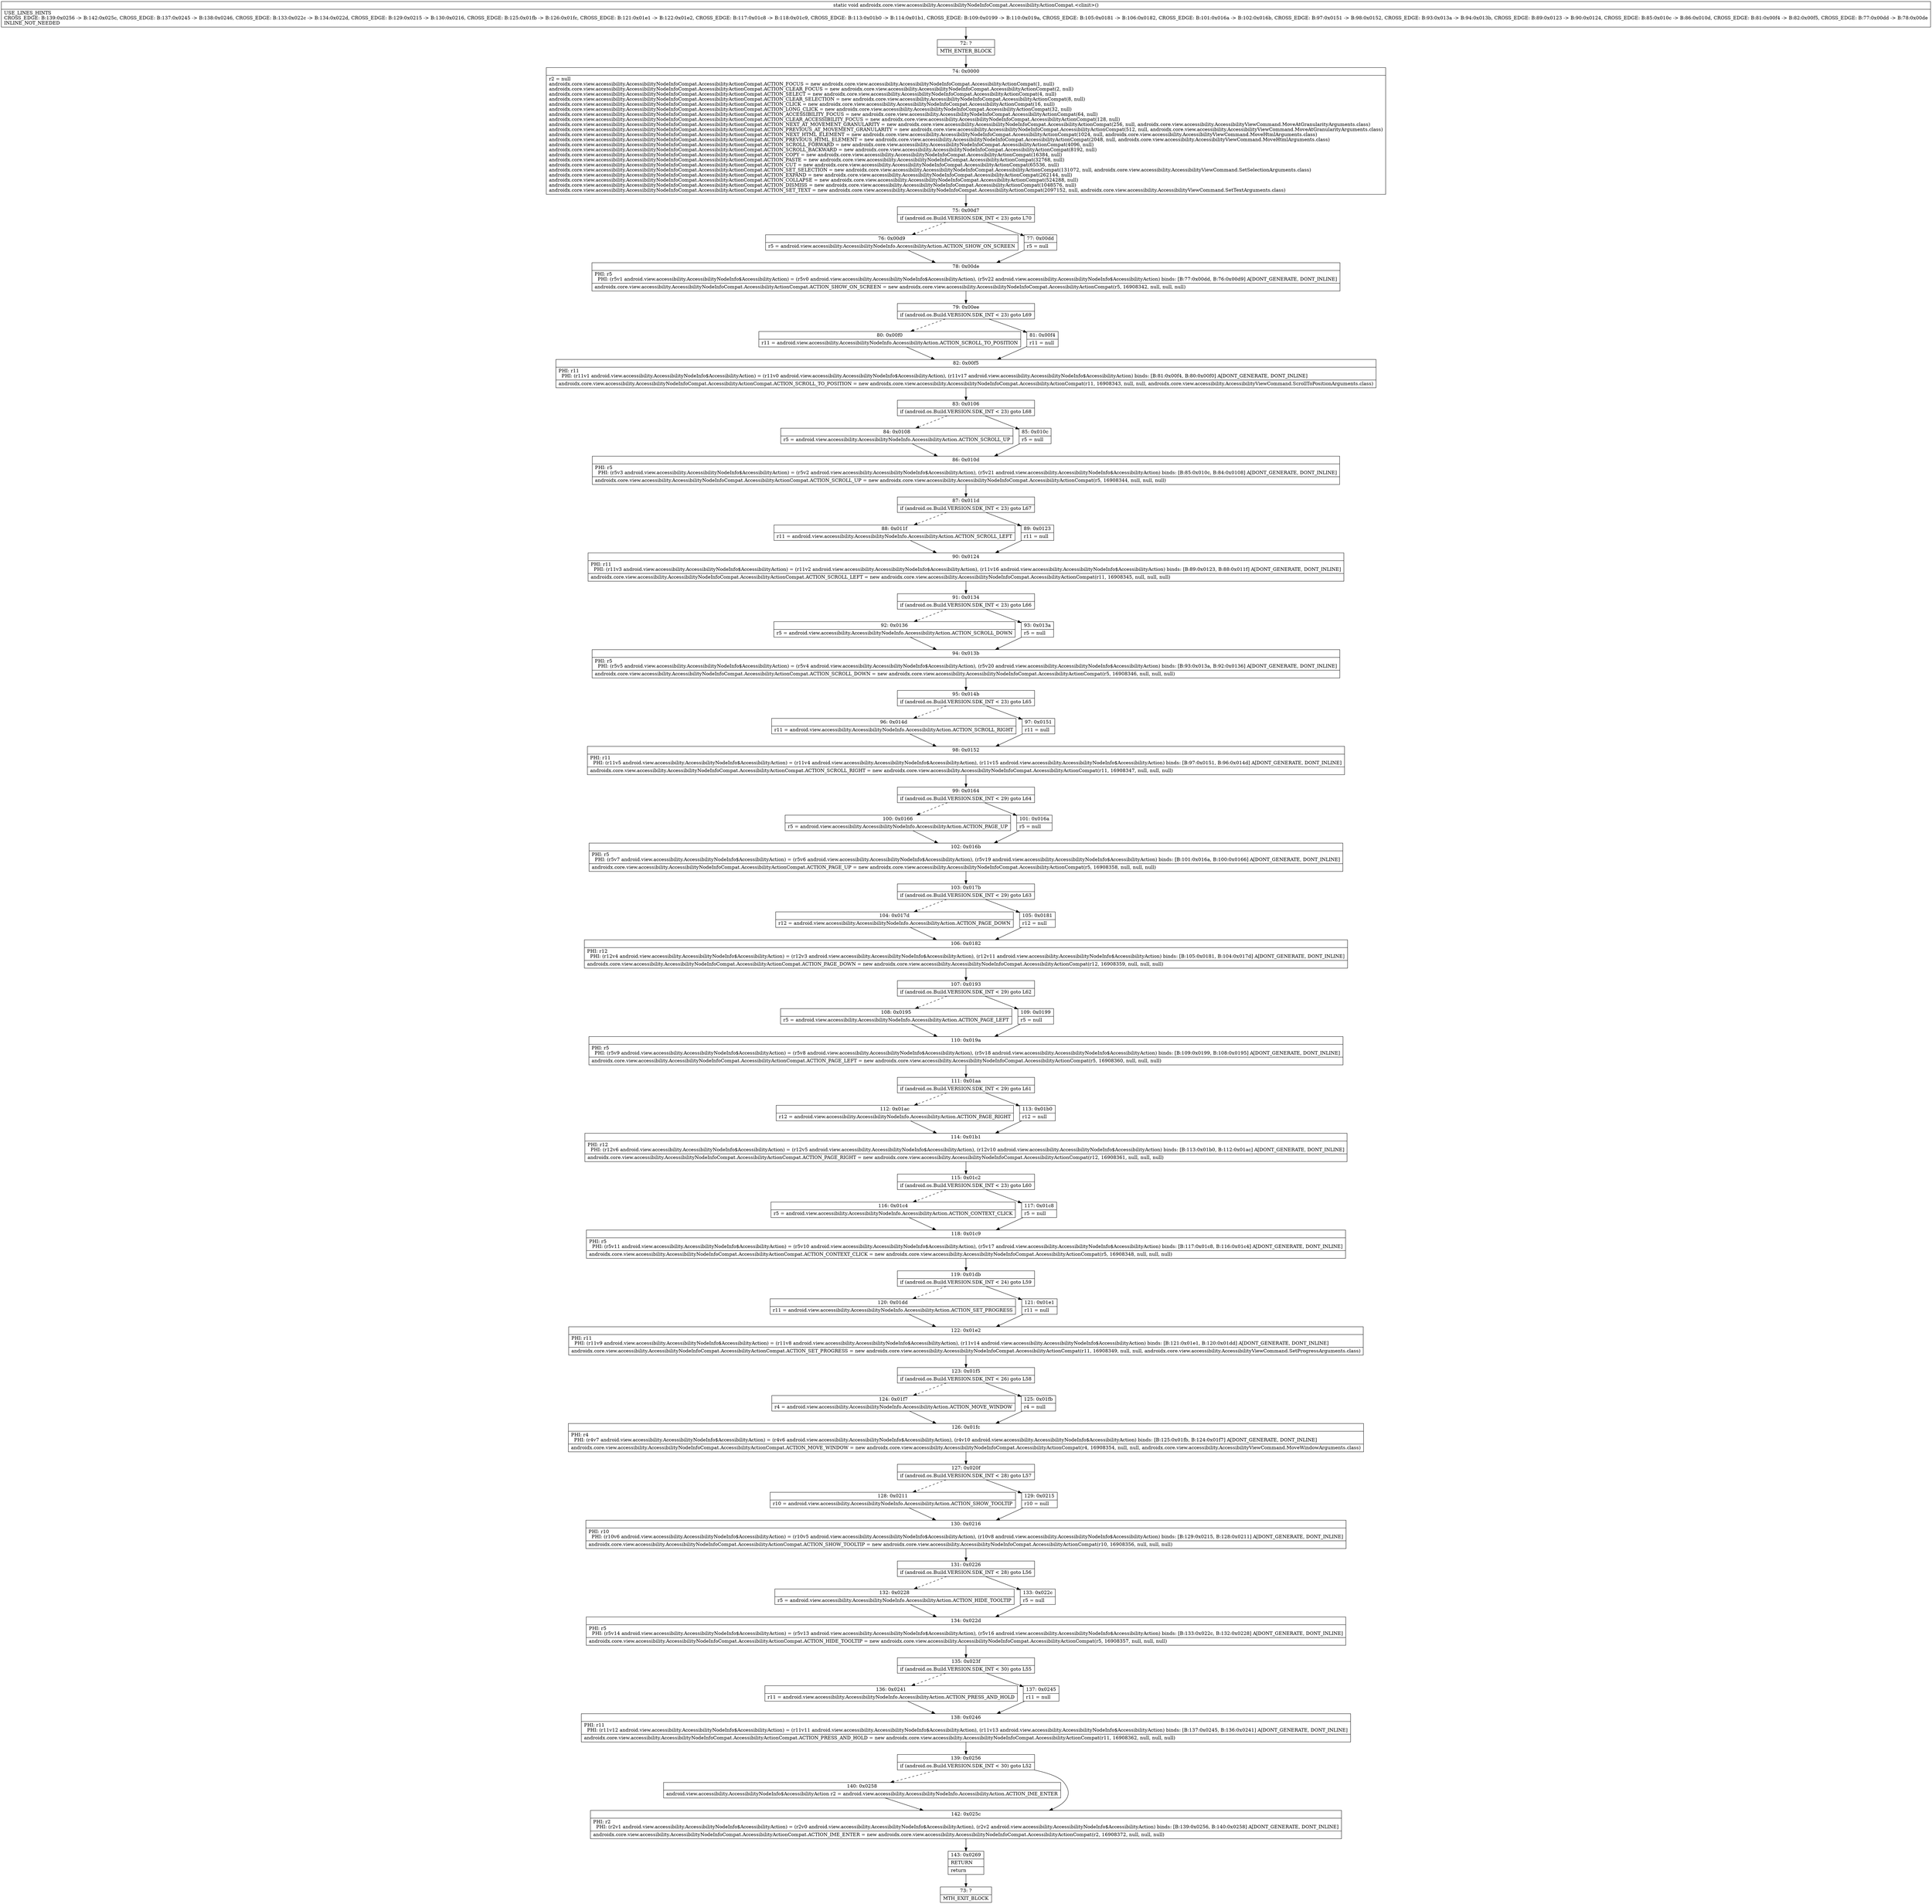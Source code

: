 digraph "CFG forandroidx.core.view.accessibility.AccessibilityNodeInfoCompat.AccessibilityActionCompat.\<clinit\>()V" {
Node_72 [shape=record,label="{72\:\ ?|MTH_ENTER_BLOCK\l}"];
Node_74 [shape=record,label="{74\:\ 0x0000|r2 = null\landroidx.core.view.accessibility.AccessibilityNodeInfoCompat.AccessibilityActionCompat.ACTION_FOCUS = new androidx.core.view.accessibility.AccessibilityNodeInfoCompat.AccessibilityActionCompat(1, null)\landroidx.core.view.accessibility.AccessibilityNodeInfoCompat.AccessibilityActionCompat.ACTION_CLEAR_FOCUS = new androidx.core.view.accessibility.AccessibilityNodeInfoCompat.AccessibilityActionCompat(2, null)\landroidx.core.view.accessibility.AccessibilityNodeInfoCompat.AccessibilityActionCompat.ACTION_SELECT = new androidx.core.view.accessibility.AccessibilityNodeInfoCompat.AccessibilityActionCompat(4, null)\landroidx.core.view.accessibility.AccessibilityNodeInfoCompat.AccessibilityActionCompat.ACTION_CLEAR_SELECTION = new androidx.core.view.accessibility.AccessibilityNodeInfoCompat.AccessibilityActionCompat(8, null)\landroidx.core.view.accessibility.AccessibilityNodeInfoCompat.AccessibilityActionCompat.ACTION_CLICK = new androidx.core.view.accessibility.AccessibilityNodeInfoCompat.AccessibilityActionCompat(16, null)\landroidx.core.view.accessibility.AccessibilityNodeInfoCompat.AccessibilityActionCompat.ACTION_LONG_CLICK = new androidx.core.view.accessibility.AccessibilityNodeInfoCompat.AccessibilityActionCompat(32, null)\landroidx.core.view.accessibility.AccessibilityNodeInfoCompat.AccessibilityActionCompat.ACTION_ACCESSIBILITY_FOCUS = new androidx.core.view.accessibility.AccessibilityNodeInfoCompat.AccessibilityActionCompat(64, null)\landroidx.core.view.accessibility.AccessibilityNodeInfoCompat.AccessibilityActionCompat.ACTION_CLEAR_ACCESSIBILITY_FOCUS = new androidx.core.view.accessibility.AccessibilityNodeInfoCompat.AccessibilityActionCompat(128, null)\landroidx.core.view.accessibility.AccessibilityNodeInfoCompat.AccessibilityActionCompat.ACTION_NEXT_AT_MOVEMENT_GRANULARITY = new androidx.core.view.accessibility.AccessibilityNodeInfoCompat.AccessibilityActionCompat(256, null, androidx.core.view.accessibility.AccessibilityViewCommand.MoveAtGranularityArguments.class)\landroidx.core.view.accessibility.AccessibilityNodeInfoCompat.AccessibilityActionCompat.ACTION_PREVIOUS_AT_MOVEMENT_GRANULARITY = new androidx.core.view.accessibility.AccessibilityNodeInfoCompat.AccessibilityActionCompat(512, null, androidx.core.view.accessibility.AccessibilityViewCommand.MoveAtGranularityArguments.class)\landroidx.core.view.accessibility.AccessibilityNodeInfoCompat.AccessibilityActionCompat.ACTION_NEXT_HTML_ELEMENT = new androidx.core.view.accessibility.AccessibilityNodeInfoCompat.AccessibilityActionCompat(1024, null, androidx.core.view.accessibility.AccessibilityViewCommand.MoveHtmlArguments.class)\landroidx.core.view.accessibility.AccessibilityNodeInfoCompat.AccessibilityActionCompat.ACTION_PREVIOUS_HTML_ELEMENT = new androidx.core.view.accessibility.AccessibilityNodeInfoCompat.AccessibilityActionCompat(2048, null, androidx.core.view.accessibility.AccessibilityViewCommand.MoveHtmlArguments.class)\landroidx.core.view.accessibility.AccessibilityNodeInfoCompat.AccessibilityActionCompat.ACTION_SCROLL_FORWARD = new androidx.core.view.accessibility.AccessibilityNodeInfoCompat.AccessibilityActionCompat(4096, null)\landroidx.core.view.accessibility.AccessibilityNodeInfoCompat.AccessibilityActionCompat.ACTION_SCROLL_BACKWARD = new androidx.core.view.accessibility.AccessibilityNodeInfoCompat.AccessibilityActionCompat(8192, null)\landroidx.core.view.accessibility.AccessibilityNodeInfoCompat.AccessibilityActionCompat.ACTION_COPY = new androidx.core.view.accessibility.AccessibilityNodeInfoCompat.AccessibilityActionCompat(16384, null)\landroidx.core.view.accessibility.AccessibilityNodeInfoCompat.AccessibilityActionCompat.ACTION_PASTE = new androidx.core.view.accessibility.AccessibilityNodeInfoCompat.AccessibilityActionCompat(32768, null)\landroidx.core.view.accessibility.AccessibilityNodeInfoCompat.AccessibilityActionCompat.ACTION_CUT = new androidx.core.view.accessibility.AccessibilityNodeInfoCompat.AccessibilityActionCompat(65536, null)\landroidx.core.view.accessibility.AccessibilityNodeInfoCompat.AccessibilityActionCompat.ACTION_SET_SELECTION = new androidx.core.view.accessibility.AccessibilityNodeInfoCompat.AccessibilityActionCompat(131072, null, androidx.core.view.accessibility.AccessibilityViewCommand.SetSelectionArguments.class)\landroidx.core.view.accessibility.AccessibilityNodeInfoCompat.AccessibilityActionCompat.ACTION_EXPAND = new androidx.core.view.accessibility.AccessibilityNodeInfoCompat.AccessibilityActionCompat(262144, null)\landroidx.core.view.accessibility.AccessibilityNodeInfoCompat.AccessibilityActionCompat.ACTION_COLLAPSE = new androidx.core.view.accessibility.AccessibilityNodeInfoCompat.AccessibilityActionCompat(524288, null)\landroidx.core.view.accessibility.AccessibilityNodeInfoCompat.AccessibilityActionCompat.ACTION_DISMISS = new androidx.core.view.accessibility.AccessibilityNodeInfoCompat.AccessibilityActionCompat(1048576, null)\landroidx.core.view.accessibility.AccessibilityNodeInfoCompat.AccessibilityActionCompat.ACTION_SET_TEXT = new androidx.core.view.accessibility.AccessibilityNodeInfoCompat.AccessibilityActionCompat(2097152, null, androidx.core.view.accessibility.AccessibilityViewCommand.SetTextArguments.class)\l}"];
Node_75 [shape=record,label="{75\:\ 0x00d7|if (android.os.Build.VERSION.SDK_INT \< 23) goto L70\l}"];
Node_76 [shape=record,label="{76\:\ 0x00d9|r5 = android.view.accessibility.AccessibilityNodeInfo.AccessibilityAction.ACTION_SHOW_ON_SCREEN\l}"];
Node_78 [shape=record,label="{78\:\ 0x00de|PHI: r5 \l  PHI: (r5v1 android.view.accessibility.AccessibilityNodeInfo$AccessibilityAction) = (r5v0 android.view.accessibility.AccessibilityNodeInfo$AccessibilityAction), (r5v22 android.view.accessibility.AccessibilityNodeInfo$AccessibilityAction) binds: [B:77:0x00dd, B:76:0x00d9] A[DONT_GENERATE, DONT_INLINE]\l|androidx.core.view.accessibility.AccessibilityNodeInfoCompat.AccessibilityActionCompat.ACTION_SHOW_ON_SCREEN = new androidx.core.view.accessibility.AccessibilityNodeInfoCompat.AccessibilityActionCompat(r5, 16908342, null, null, null)\l}"];
Node_79 [shape=record,label="{79\:\ 0x00ee|if (android.os.Build.VERSION.SDK_INT \< 23) goto L69\l}"];
Node_80 [shape=record,label="{80\:\ 0x00f0|r11 = android.view.accessibility.AccessibilityNodeInfo.AccessibilityAction.ACTION_SCROLL_TO_POSITION\l}"];
Node_82 [shape=record,label="{82\:\ 0x00f5|PHI: r11 \l  PHI: (r11v1 android.view.accessibility.AccessibilityNodeInfo$AccessibilityAction) = (r11v0 android.view.accessibility.AccessibilityNodeInfo$AccessibilityAction), (r11v17 android.view.accessibility.AccessibilityNodeInfo$AccessibilityAction) binds: [B:81:0x00f4, B:80:0x00f0] A[DONT_GENERATE, DONT_INLINE]\l|androidx.core.view.accessibility.AccessibilityNodeInfoCompat.AccessibilityActionCompat.ACTION_SCROLL_TO_POSITION = new androidx.core.view.accessibility.AccessibilityNodeInfoCompat.AccessibilityActionCompat(r11, 16908343, null, null, androidx.core.view.accessibility.AccessibilityViewCommand.ScrollToPositionArguments.class)\l}"];
Node_83 [shape=record,label="{83\:\ 0x0106|if (android.os.Build.VERSION.SDK_INT \< 23) goto L68\l}"];
Node_84 [shape=record,label="{84\:\ 0x0108|r5 = android.view.accessibility.AccessibilityNodeInfo.AccessibilityAction.ACTION_SCROLL_UP\l}"];
Node_86 [shape=record,label="{86\:\ 0x010d|PHI: r5 \l  PHI: (r5v3 android.view.accessibility.AccessibilityNodeInfo$AccessibilityAction) = (r5v2 android.view.accessibility.AccessibilityNodeInfo$AccessibilityAction), (r5v21 android.view.accessibility.AccessibilityNodeInfo$AccessibilityAction) binds: [B:85:0x010c, B:84:0x0108] A[DONT_GENERATE, DONT_INLINE]\l|androidx.core.view.accessibility.AccessibilityNodeInfoCompat.AccessibilityActionCompat.ACTION_SCROLL_UP = new androidx.core.view.accessibility.AccessibilityNodeInfoCompat.AccessibilityActionCompat(r5, 16908344, null, null, null)\l}"];
Node_87 [shape=record,label="{87\:\ 0x011d|if (android.os.Build.VERSION.SDK_INT \< 23) goto L67\l}"];
Node_88 [shape=record,label="{88\:\ 0x011f|r11 = android.view.accessibility.AccessibilityNodeInfo.AccessibilityAction.ACTION_SCROLL_LEFT\l}"];
Node_90 [shape=record,label="{90\:\ 0x0124|PHI: r11 \l  PHI: (r11v3 android.view.accessibility.AccessibilityNodeInfo$AccessibilityAction) = (r11v2 android.view.accessibility.AccessibilityNodeInfo$AccessibilityAction), (r11v16 android.view.accessibility.AccessibilityNodeInfo$AccessibilityAction) binds: [B:89:0x0123, B:88:0x011f] A[DONT_GENERATE, DONT_INLINE]\l|androidx.core.view.accessibility.AccessibilityNodeInfoCompat.AccessibilityActionCompat.ACTION_SCROLL_LEFT = new androidx.core.view.accessibility.AccessibilityNodeInfoCompat.AccessibilityActionCompat(r11, 16908345, null, null, null)\l}"];
Node_91 [shape=record,label="{91\:\ 0x0134|if (android.os.Build.VERSION.SDK_INT \< 23) goto L66\l}"];
Node_92 [shape=record,label="{92\:\ 0x0136|r5 = android.view.accessibility.AccessibilityNodeInfo.AccessibilityAction.ACTION_SCROLL_DOWN\l}"];
Node_94 [shape=record,label="{94\:\ 0x013b|PHI: r5 \l  PHI: (r5v5 android.view.accessibility.AccessibilityNodeInfo$AccessibilityAction) = (r5v4 android.view.accessibility.AccessibilityNodeInfo$AccessibilityAction), (r5v20 android.view.accessibility.AccessibilityNodeInfo$AccessibilityAction) binds: [B:93:0x013a, B:92:0x0136] A[DONT_GENERATE, DONT_INLINE]\l|androidx.core.view.accessibility.AccessibilityNodeInfoCompat.AccessibilityActionCompat.ACTION_SCROLL_DOWN = new androidx.core.view.accessibility.AccessibilityNodeInfoCompat.AccessibilityActionCompat(r5, 16908346, null, null, null)\l}"];
Node_95 [shape=record,label="{95\:\ 0x014b|if (android.os.Build.VERSION.SDK_INT \< 23) goto L65\l}"];
Node_96 [shape=record,label="{96\:\ 0x014d|r11 = android.view.accessibility.AccessibilityNodeInfo.AccessibilityAction.ACTION_SCROLL_RIGHT\l}"];
Node_98 [shape=record,label="{98\:\ 0x0152|PHI: r11 \l  PHI: (r11v5 android.view.accessibility.AccessibilityNodeInfo$AccessibilityAction) = (r11v4 android.view.accessibility.AccessibilityNodeInfo$AccessibilityAction), (r11v15 android.view.accessibility.AccessibilityNodeInfo$AccessibilityAction) binds: [B:97:0x0151, B:96:0x014d] A[DONT_GENERATE, DONT_INLINE]\l|androidx.core.view.accessibility.AccessibilityNodeInfoCompat.AccessibilityActionCompat.ACTION_SCROLL_RIGHT = new androidx.core.view.accessibility.AccessibilityNodeInfoCompat.AccessibilityActionCompat(r11, 16908347, null, null, null)\l}"];
Node_99 [shape=record,label="{99\:\ 0x0164|if (android.os.Build.VERSION.SDK_INT \< 29) goto L64\l}"];
Node_100 [shape=record,label="{100\:\ 0x0166|r5 = android.view.accessibility.AccessibilityNodeInfo.AccessibilityAction.ACTION_PAGE_UP\l}"];
Node_102 [shape=record,label="{102\:\ 0x016b|PHI: r5 \l  PHI: (r5v7 android.view.accessibility.AccessibilityNodeInfo$AccessibilityAction) = (r5v6 android.view.accessibility.AccessibilityNodeInfo$AccessibilityAction), (r5v19 android.view.accessibility.AccessibilityNodeInfo$AccessibilityAction) binds: [B:101:0x016a, B:100:0x0166] A[DONT_GENERATE, DONT_INLINE]\l|androidx.core.view.accessibility.AccessibilityNodeInfoCompat.AccessibilityActionCompat.ACTION_PAGE_UP = new androidx.core.view.accessibility.AccessibilityNodeInfoCompat.AccessibilityActionCompat(r5, 16908358, null, null, null)\l}"];
Node_103 [shape=record,label="{103\:\ 0x017b|if (android.os.Build.VERSION.SDK_INT \< 29) goto L63\l}"];
Node_104 [shape=record,label="{104\:\ 0x017d|r12 = android.view.accessibility.AccessibilityNodeInfo.AccessibilityAction.ACTION_PAGE_DOWN\l}"];
Node_106 [shape=record,label="{106\:\ 0x0182|PHI: r12 \l  PHI: (r12v4 android.view.accessibility.AccessibilityNodeInfo$AccessibilityAction) = (r12v3 android.view.accessibility.AccessibilityNodeInfo$AccessibilityAction), (r12v11 android.view.accessibility.AccessibilityNodeInfo$AccessibilityAction) binds: [B:105:0x0181, B:104:0x017d] A[DONT_GENERATE, DONT_INLINE]\l|androidx.core.view.accessibility.AccessibilityNodeInfoCompat.AccessibilityActionCompat.ACTION_PAGE_DOWN = new androidx.core.view.accessibility.AccessibilityNodeInfoCompat.AccessibilityActionCompat(r12, 16908359, null, null, null)\l}"];
Node_107 [shape=record,label="{107\:\ 0x0193|if (android.os.Build.VERSION.SDK_INT \< 29) goto L62\l}"];
Node_108 [shape=record,label="{108\:\ 0x0195|r5 = android.view.accessibility.AccessibilityNodeInfo.AccessibilityAction.ACTION_PAGE_LEFT\l}"];
Node_110 [shape=record,label="{110\:\ 0x019a|PHI: r5 \l  PHI: (r5v9 android.view.accessibility.AccessibilityNodeInfo$AccessibilityAction) = (r5v8 android.view.accessibility.AccessibilityNodeInfo$AccessibilityAction), (r5v18 android.view.accessibility.AccessibilityNodeInfo$AccessibilityAction) binds: [B:109:0x0199, B:108:0x0195] A[DONT_GENERATE, DONT_INLINE]\l|androidx.core.view.accessibility.AccessibilityNodeInfoCompat.AccessibilityActionCompat.ACTION_PAGE_LEFT = new androidx.core.view.accessibility.AccessibilityNodeInfoCompat.AccessibilityActionCompat(r5, 16908360, null, null, null)\l}"];
Node_111 [shape=record,label="{111\:\ 0x01aa|if (android.os.Build.VERSION.SDK_INT \< 29) goto L61\l}"];
Node_112 [shape=record,label="{112\:\ 0x01ac|r12 = android.view.accessibility.AccessibilityNodeInfo.AccessibilityAction.ACTION_PAGE_RIGHT\l}"];
Node_114 [shape=record,label="{114\:\ 0x01b1|PHI: r12 \l  PHI: (r12v6 android.view.accessibility.AccessibilityNodeInfo$AccessibilityAction) = (r12v5 android.view.accessibility.AccessibilityNodeInfo$AccessibilityAction), (r12v10 android.view.accessibility.AccessibilityNodeInfo$AccessibilityAction) binds: [B:113:0x01b0, B:112:0x01ac] A[DONT_GENERATE, DONT_INLINE]\l|androidx.core.view.accessibility.AccessibilityNodeInfoCompat.AccessibilityActionCompat.ACTION_PAGE_RIGHT = new androidx.core.view.accessibility.AccessibilityNodeInfoCompat.AccessibilityActionCompat(r12, 16908361, null, null, null)\l}"];
Node_115 [shape=record,label="{115\:\ 0x01c2|if (android.os.Build.VERSION.SDK_INT \< 23) goto L60\l}"];
Node_116 [shape=record,label="{116\:\ 0x01c4|r5 = android.view.accessibility.AccessibilityNodeInfo.AccessibilityAction.ACTION_CONTEXT_CLICK\l}"];
Node_118 [shape=record,label="{118\:\ 0x01c9|PHI: r5 \l  PHI: (r5v11 android.view.accessibility.AccessibilityNodeInfo$AccessibilityAction) = (r5v10 android.view.accessibility.AccessibilityNodeInfo$AccessibilityAction), (r5v17 android.view.accessibility.AccessibilityNodeInfo$AccessibilityAction) binds: [B:117:0x01c8, B:116:0x01c4] A[DONT_GENERATE, DONT_INLINE]\l|androidx.core.view.accessibility.AccessibilityNodeInfoCompat.AccessibilityActionCompat.ACTION_CONTEXT_CLICK = new androidx.core.view.accessibility.AccessibilityNodeInfoCompat.AccessibilityActionCompat(r5, 16908348, null, null, null)\l}"];
Node_119 [shape=record,label="{119\:\ 0x01db|if (android.os.Build.VERSION.SDK_INT \< 24) goto L59\l}"];
Node_120 [shape=record,label="{120\:\ 0x01dd|r11 = android.view.accessibility.AccessibilityNodeInfo.AccessibilityAction.ACTION_SET_PROGRESS\l}"];
Node_122 [shape=record,label="{122\:\ 0x01e2|PHI: r11 \l  PHI: (r11v9 android.view.accessibility.AccessibilityNodeInfo$AccessibilityAction) = (r11v8 android.view.accessibility.AccessibilityNodeInfo$AccessibilityAction), (r11v14 android.view.accessibility.AccessibilityNodeInfo$AccessibilityAction) binds: [B:121:0x01e1, B:120:0x01dd] A[DONT_GENERATE, DONT_INLINE]\l|androidx.core.view.accessibility.AccessibilityNodeInfoCompat.AccessibilityActionCompat.ACTION_SET_PROGRESS = new androidx.core.view.accessibility.AccessibilityNodeInfoCompat.AccessibilityActionCompat(r11, 16908349, null, null, androidx.core.view.accessibility.AccessibilityViewCommand.SetProgressArguments.class)\l}"];
Node_123 [shape=record,label="{123\:\ 0x01f5|if (android.os.Build.VERSION.SDK_INT \< 26) goto L58\l}"];
Node_124 [shape=record,label="{124\:\ 0x01f7|r4 = android.view.accessibility.AccessibilityNodeInfo.AccessibilityAction.ACTION_MOVE_WINDOW\l}"];
Node_126 [shape=record,label="{126\:\ 0x01fc|PHI: r4 \l  PHI: (r4v7 android.view.accessibility.AccessibilityNodeInfo$AccessibilityAction) = (r4v6 android.view.accessibility.AccessibilityNodeInfo$AccessibilityAction), (r4v10 android.view.accessibility.AccessibilityNodeInfo$AccessibilityAction) binds: [B:125:0x01fb, B:124:0x01f7] A[DONT_GENERATE, DONT_INLINE]\l|androidx.core.view.accessibility.AccessibilityNodeInfoCompat.AccessibilityActionCompat.ACTION_MOVE_WINDOW = new androidx.core.view.accessibility.AccessibilityNodeInfoCompat.AccessibilityActionCompat(r4, 16908354, null, null, androidx.core.view.accessibility.AccessibilityViewCommand.MoveWindowArguments.class)\l}"];
Node_127 [shape=record,label="{127\:\ 0x020f|if (android.os.Build.VERSION.SDK_INT \< 28) goto L57\l}"];
Node_128 [shape=record,label="{128\:\ 0x0211|r10 = android.view.accessibility.AccessibilityNodeInfo.AccessibilityAction.ACTION_SHOW_TOOLTIP\l}"];
Node_130 [shape=record,label="{130\:\ 0x0216|PHI: r10 \l  PHI: (r10v6 android.view.accessibility.AccessibilityNodeInfo$AccessibilityAction) = (r10v5 android.view.accessibility.AccessibilityNodeInfo$AccessibilityAction), (r10v8 android.view.accessibility.AccessibilityNodeInfo$AccessibilityAction) binds: [B:129:0x0215, B:128:0x0211] A[DONT_GENERATE, DONT_INLINE]\l|androidx.core.view.accessibility.AccessibilityNodeInfoCompat.AccessibilityActionCompat.ACTION_SHOW_TOOLTIP = new androidx.core.view.accessibility.AccessibilityNodeInfoCompat.AccessibilityActionCompat(r10, 16908356, null, null, null)\l}"];
Node_131 [shape=record,label="{131\:\ 0x0226|if (android.os.Build.VERSION.SDK_INT \< 28) goto L56\l}"];
Node_132 [shape=record,label="{132\:\ 0x0228|r5 = android.view.accessibility.AccessibilityNodeInfo.AccessibilityAction.ACTION_HIDE_TOOLTIP\l}"];
Node_134 [shape=record,label="{134\:\ 0x022d|PHI: r5 \l  PHI: (r5v14 android.view.accessibility.AccessibilityNodeInfo$AccessibilityAction) = (r5v13 android.view.accessibility.AccessibilityNodeInfo$AccessibilityAction), (r5v16 android.view.accessibility.AccessibilityNodeInfo$AccessibilityAction) binds: [B:133:0x022c, B:132:0x0228] A[DONT_GENERATE, DONT_INLINE]\l|androidx.core.view.accessibility.AccessibilityNodeInfoCompat.AccessibilityActionCompat.ACTION_HIDE_TOOLTIP = new androidx.core.view.accessibility.AccessibilityNodeInfoCompat.AccessibilityActionCompat(r5, 16908357, null, null, null)\l}"];
Node_135 [shape=record,label="{135\:\ 0x023f|if (android.os.Build.VERSION.SDK_INT \< 30) goto L55\l}"];
Node_136 [shape=record,label="{136\:\ 0x0241|r11 = android.view.accessibility.AccessibilityNodeInfo.AccessibilityAction.ACTION_PRESS_AND_HOLD\l}"];
Node_138 [shape=record,label="{138\:\ 0x0246|PHI: r11 \l  PHI: (r11v12 android.view.accessibility.AccessibilityNodeInfo$AccessibilityAction) = (r11v11 android.view.accessibility.AccessibilityNodeInfo$AccessibilityAction), (r11v13 android.view.accessibility.AccessibilityNodeInfo$AccessibilityAction) binds: [B:137:0x0245, B:136:0x0241] A[DONT_GENERATE, DONT_INLINE]\l|androidx.core.view.accessibility.AccessibilityNodeInfoCompat.AccessibilityActionCompat.ACTION_PRESS_AND_HOLD = new androidx.core.view.accessibility.AccessibilityNodeInfoCompat.AccessibilityActionCompat(r11, 16908362, null, null, null)\l}"];
Node_139 [shape=record,label="{139\:\ 0x0256|if (android.os.Build.VERSION.SDK_INT \< 30) goto L52\l}"];
Node_140 [shape=record,label="{140\:\ 0x0258|android.view.accessibility.AccessibilityNodeInfo$AccessibilityAction r2 = android.view.accessibility.AccessibilityNodeInfo.AccessibilityAction.ACTION_IME_ENTER\l}"];
Node_142 [shape=record,label="{142\:\ 0x025c|PHI: r2 \l  PHI: (r2v1 android.view.accessibility.AccessibilityNodeInfo$AccessibilityAction) = (r2v0 android.view.accessibility.AccessibilityNodeInfo$AccessibilityAction), (r2v2 android.view.accessibility.AccessibilityNodeInfo$AccessibilityAction) binds: [B:139:0x0256, B:140:0x0258] A[DONT_GENERATE, DONT_INLINE]\l|androidx.core.view.accessibility.AccessibilityNodeInfoCompat.AccessibilityActionCompat.ACTION_IME_ENTER = new androidx.core.view.accessibility.AccessibilityNodeInfoCompat.AccessibilityActionCompat(r2, 16908372, null, null, null)\l}"];
Node_143 [shape=record,label="{143\:\ 0x0269|RETURN\l|return\l}"];
Node_73 [shape=record,label="{73\:\ ?|MTH_EXIT_BLOCK\l}"];
Node_137 [shape=record,label="{137\:\ 0x0245|r11 = null\l}"];
Node_133 [shape=record,label="{133\:\ 0x022c|r5 = null\l}"];
Node_129 [shape=record,label="{129\:\ 0x0215|r10 = null\l}"];
Node_125 [shape=record,label="{125\:\ 0x01fb|r4 = null\l}"];
Node_121 [shape=record,label="{121\:\ 0x01e1|r11 = null\l}"];
Node_117 [shape=record,label="{117\:\ 0x01c8|r5 = null\l}"];
Node_113 [shape=record,label="{113\:\ 0x01b0|r12 = null\l}"];
Node_109 [shape=record,label="{109\:\ 0x0199|r5 = null\l}"];
Node_105 [shape=record,label="{105\:\ 0x0181|r12 = null\l}"];
Node_101 [shape=record,label="{101\:\ 0x016a|r5 = null\l}"];
Node_97 [shape=record,label="{97\:\ 0x0151|r11 = null\l}"];
Node_93 [shape=record,label="{93\:\ 0x013a|r5 = null\l}"];
Node_89 [shape=record,label="{89\:\ 0x0123|r11 = null\l}"];
Node_85 [shape=record,label="{85\:\ 0x010c|r5 = null\l}"];
Node_81 [shape=record,label="{81\:\ 0x00f4|r11 = null\l}"];
Node_77 [shape=record,label="{77\:\ 0x00dd|r5 = null\l}"];
MethodNode[shape=record,label="{static void androidx.core.view.accessibility.AccessibilityNodeInfoCompat.AccessibilityActionCompat.\<clinit\>()  | USE_LINES_HINTS\lCROSS_EDGE: B:139:0x0256 \-\> B:142:0x025c, CROSS_EDGE: B:137:0x0245 \-\> B:138:0x0246, CROSS_EDGE: B:133:0x022c \-\> B:134:0x022d, CROSS_EDGE: B:129:0x0215 \-\> B:130:0x0216, CROSS_EDGE: B:125:0x01fb \-\> B:126:0x01fc, CROSS_EDGE: B:121:0x01e1 \-\> B:122:0x01e2, CROSS_EDGE: B:117:0x01c8 \-\> B:118:0x01c9, CROSS_EDGE: B:113:0x01b0 \-\> B:114:0x01b1, CROSS_EDGE: B:109:0x0199 \-\> B:110:0x019a, CROSS_EDGE: B:105:0x0181 \-\> B:106:0x0182, CROSS_EDGE: B:101:0x016a \-\> B:102:0x016b, CROSS_EDGE: B:97:0x0151 \-\> B:98:0x0152, CROSS_EDGE: B:93:0x013a \-\> B:94:0x013b, CROSS_EDGE: B:89:0x0123 \-\> B:90:0x0124, CROSS_EDGE: B:85:0x010c \-\> B:86:0x010d, CROSS_EDGE: B:81:0x00f4 \-\> B:82:0x00f5, CROSS_EDGE: B:77:0x00dd \-\> B:78:0x00de\lINLINE_NOT_NEEDED\l}"];
MethodNode -> Node_72;Node_72 -> Node_74;
Node_74 -> Node_75;
Node_75 -> Node_76[style=dashed];
Node_75 -> Node_77;
Node_76 -> Node_78;
Node_78 -> Node_79;
Node_79 -> Node_80[style=dashed];
Node_79 -> Node_81;
Node_80 -> Node_82;
Node_82 -> Node_83;
Node_83 -> Node_84[style=dashed];
Node_83 -> Node_85;
Node_84 -> Node_86;
Node_86 -> Node_87;
Node_87 -> Node_88[style=dashed];
Node_87 -> Node_89;
Node_88 -> Node_90;
Node_90 -> Node_91;
Node_91 -> Node_92[style=dashed];
Node_91 -> Node_93;
Node_92 -> Node_94;
Node_94 -> Node_95;
Node_95 -> Node_96[style=dashed];
Node_95 -> Node_97;
Node_96 -> Node_98;
Node_98 -> Node_99;
Node_99 -> Node_100[style=dashed];
Node_99 -> Node_101;
Node_100 -> Node_102;
Node_102 -> Node_103;
Node_103 -> Node_104[style=dashed];
Node_103 -> Node_105;
Node_104 -> Node_106;
Node_106 -> Node_107;
Node_107 -> Node_108[style=dashed];
Node_107 -> Node_109;
Node_108 -> Node_110;
Node_110 -> Node_111;
Node_111 -> Node_112[style=dashed];
Node_111 -> Node_113;
Node_112 -> Node_114;
Node_114 -> Node_115;
Node_115 -> Node_116[style=dashed];
Node_115 -> Node_117;
Node_116 -> Node_118;
Node_118 -> Node_119;
Node_119 -> Node_120[style=dashed];
Node_119 -> Node_121;
Node_120 -> Node_122;
Node_122 -> Node_123;
Node_123 -> Node_124[style=dashed];
Node_123 -> Node_125;
Node_124 -> Node_126;
Node_126 -> Node_127;
Node_127 -> Node_128[style=dashed];
Node_127 -> Node_129;
Node_128 -> Node_130;
Node_130 -> Node_131;
Node_131 -> Node_132[style=dashed];
Node_131 -> Node_133;
Node_132 -> Node_134;
Node_134 -> Node_135;
Node_135 -> Node_136[style=dashed];
Node_135 -> Node_137;
Node_136 -> Node_138;
Node_138 -> Node_139;
Node_139 -> Node_140[style=dashed];
Node_139 -> Node_142;
Node_140 -> Node_142;
Node_142 -> Node_143;
Node_143 -> Node_73;
Node_137 -> Node_138;
Node_133 -> Node_134;
Node_129 -> Node_130;
Node_125 -> Node_126;
Node_121 -> Node_122;
Node_117 -> Node_118;
Node_113 -> Node_114;
Node_109 -> Node_110;
Node_105 -> Node_106;
Node_101 -> Node_102;
Node_97 -> Node_98;
Node_93 -> Node_94;
Node_89 -> Node_90;
Node_85 -> Node_86;
Node_81 -> Node_82;
Node_77 -> Node_78;
}

